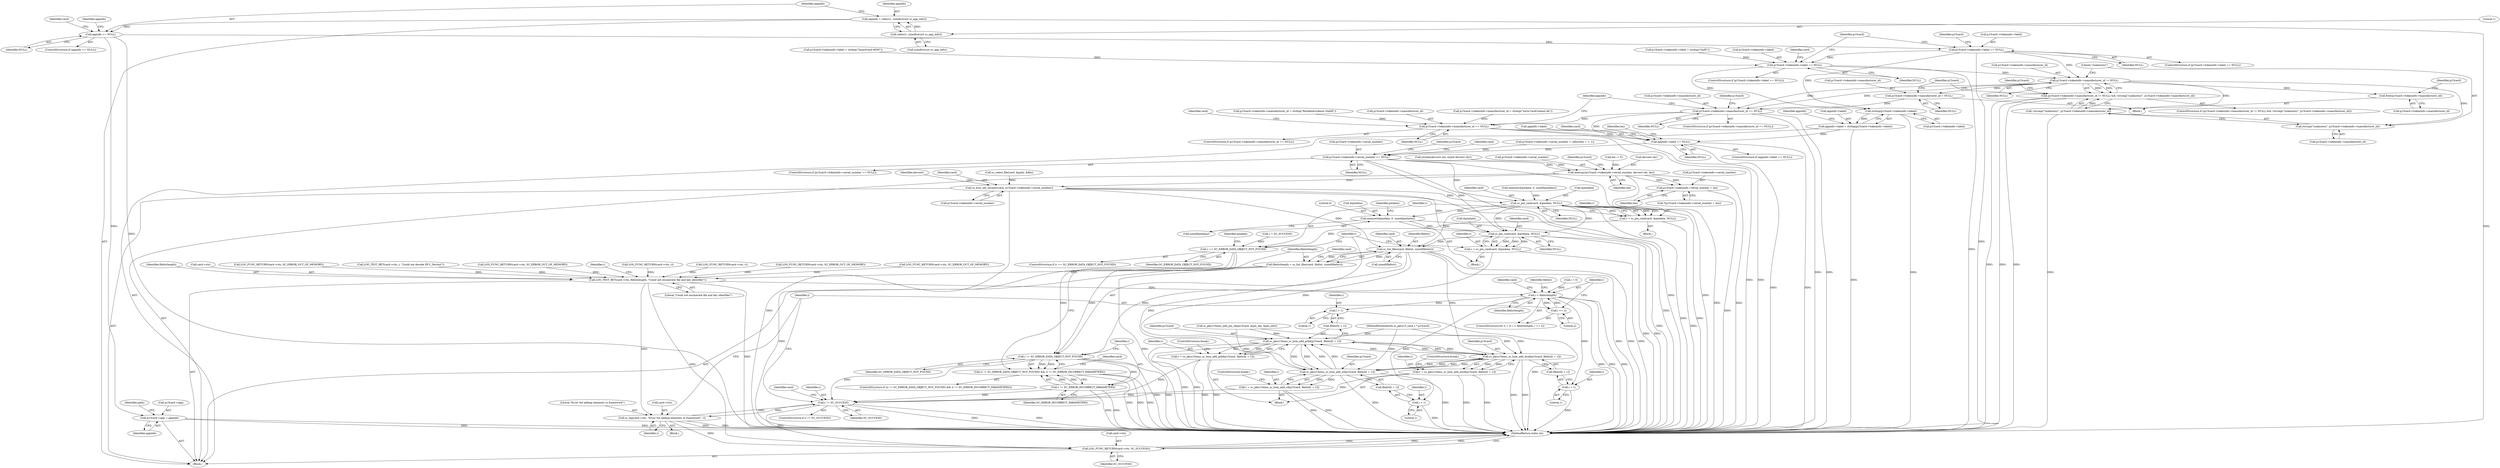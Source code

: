 digraph "0_OpenSC_360e95d45ac4123255a4c796db96337f332160ad#diff-d643a0fa169471dbf2912f4866dc49c5_6@API" {
"1000143" [label="(Call,appinfo = calloc(1, sizeof(struct sc_app_info)))"];
"1000145" [label="(Call,calloc(1, sizeof(struct sc_app_info)))"];
"1000150" [label="(Call,appinfo == NULL)"];
"1000171" [label="(Call,p15card->app = appinfo)"];
"1000365" [label="(Call,p15card->tokeninfo->label == NULL)"];
"1000409" [label="(Call,p15card->tokeninfo->label == NULL)"];
"1000423" [label="(Call,p15card->tokeninfo->manufacturer_id != NULL)"];
"1000422" [label="(Call,(p15card->tokeninfo->manufacturer_id != NULL) && !strcmp(\"(unknown)\", p15card->tokeninfo->manufacturer_id))"];
"1000430" [label="(Call,!strcmp(\"(unknown)\", p15card->tokeninfo->manufacturer_id))"];
"1000431" [label="(Call,strcmp(\"(unknown)\", p15card->tokeninfo->manufacturer_id))"];
"1000439" [label="(Call,free(p15card->tokeninfo->manufacturer_id))"];
"1000445" [label="(Call,p15card->tokeninfo->manufacturer_id = NULL)"];
"1000453" [label="(Call,p15card->tokeninfo->manufacturer_id == NULL)"];
"1000497" [label="(Call,p15card->tokeninfo->manufacturer_id == NULL)"];
"1000520" [label="(Call,appinfo->label == NULL)"];
"1000559" [label="(Call,p15card->tokeninfo->serial_number == NULL)"];
"1000571" [label="(Call,memcpy(p15card->tokeninfo->serial_number, devcert.chr, len))"];
"1000583" [label="(Call,p15card->tokeninfo->serial_number + len)"];
"1000591" [label="(Call,sc_hsm_set_serialnr(card, p15card->tokeninfo->serial_number))"];
"1000958" [label="(Call,sc_pin_cmd(card, &pindata, NULL))"];
"1000956" [label="(Call,r = sc_pin_cmd(card, &pindata, NULL))"];
"1000964" [label="(Call,r == SC_ERROR_DATA_OBJECT_NOT_FOUND)"];
"1000998" [label="(Call,r != SC_ERROR_DATA_OBJECT_NOT_FOUND)"];
"1000997" [label="(Call,(r != SC_ERROR_DATA_OBJECT_NOT_FOUND) && (r != SC_ERROR_INCORRECT_PARAMETERS))"];
"1001001" [label="(Call,r != SC_ERROR_INCORRECT_PARAMETERS)"];
"1001072" [label="(Call,r != SC_SUCCESS)"];
"1001076" [label="(Call,sc_log(card->ctx, \"Error %d adding elements to framework\", r))"];
"1001082" [label="(Call,LOG_FUNC_RETURN(card->ctx, SC_SUCCESS))"];
"1000968" [label="(Call,memset(&pindata, 0, sizeof(pindata)))"];
"1000991" [label="(Call,sc_pin_cmd(card, &pindata, NULL))"];
"1000989" [label="(Call,r = sc_pin_cmd(card, &pindata, NULL))"];
"1001011" [label="(Call,sc_list_files(card, filelist, sizeof(filelist)))"];
"1001009" [label="(Call,filelistlength = sc_list_files(card, filelist, sizeof(filelist)))"];
"1001016" [label="(Call,LOG_TEST_RET(card->ctx, filelistlength, \"Could not enumerate file and key identifier\"))"];
"1001026" [label="(Call,i < filelistlength)"];
"1001029" [label="(Call,i += 2)"];
"1001045" [label="(Call,i + 1)"];
"1001056" [label="(Call,i + 1)"];
"1001067" [label="(Call,i + 1)"];
"1001041" [label="(Call,sc_pkcs15emu_sc_hsm_add_prkd(p15card, filelist[i + 1]))"];
"1001039" [label="(Call,r = sc_pkcs15emu_sc_hsm_add_prkd(p15card, filelist[i + 1]))"];
"1001052" [label="(Call,sc_pkcs15emu_sc_hsm_add_dcod(p15card, filelist[i + 1]))"];
"1001050" [label="(Call,r = sc_pkcs15emu_sc_hsm_add_dcod(p15card, filelist[i + 1]))"];
"1001063" [label="(Call,sc_pkcs15emu_sc_hsm_add_cd(p15card, filelist[i + 1]))"];
"1001061" [label="(Call,r = sc_pkcs15emu_sc_hsm_add_cd(p15card, filelist[i + 1]))"];
"1000513" [label="(Call,strdup(p15card->tokeninfo->label))"];
"1000509" [label="(Call,appinfo->label = strdup(p15card->tokeninfo->label))"];
"1000423" [label="(Call,p15card->tokeninfo->manufacturer_id != NULL)"];
"1001017" [label="(Call,card->ctx)"];
"1000150" [label="(Call,appinfo == NULL)"];
"1001054" [label="(Call,filelist[i + 1])"];
"1000156" [label="(Identifier,card)"];
"1000422" [label="(Call,(p15card->tokeninfo->manufacturer_id != NULL) && !strcmp(\"(unknown)\", p15card->tokeninfo->manufacturer_id))"];
"1000478" [label="(Call,p15card->tokeninfo->manufacturer_id = strdup(\"Bundesdruckerei GmbH\"))"];
"1000371" [label="(Identifier,NULL)"];
"1000960" [label="(Call,&pindata)"];
"1000161" [label="(Identifier,appinfo)"];
"1000378" [label="(Identifier,p15card)"];
"1000448" [label="(Identifier,p15card)"];
"1000498" [label="(Call,p15card->tokeninfo->manufacturer_id)"];
"1001056" [label="(Call,i + 1)"];
"1001083" [label="(Call,card->ctx)"];
"1001051" [label="(Identifier,r)"];
"1001080" [label="(Literal,\"Error %d adding elements to framework\")"];
"1000107" [label="(Block,)"];
"1000584" [label="(Call,p15card->tokeninfo->serial_number)"];
"1000577" [label="(Call,devcert.chr)"];
"1000143" [label="(Call,appinfo = calloc(1, sizeof(struct sc_app_info)))"];
"1000992" [label="(Identifier,card)"];
"1000514" [label="(Call,p15card->tokeninfo->label)"];
"1001050" [label="(Call,r = sc_pkcs15emu_sc_hsm_add_dcod(p15card, filelist[i + 1]))"];
"1000963" [label="(ControlStructure,if (r == SC_ERROR_DATA_OBJECT_NOT_FOUND))"];
"1001026" [label="(Call,i < filelistlength)"];
"1000439" [label="(Call,free(p15card->tokeninfo->manufacturer_id))"];
"1000527" [label="(Identifier,card)"];
"1000390" [label="(Call,p15card->tokeninfo->label = strdup(\"GoID\"))"];
"1000440" [label="(Call,p15card->tokeninfo->manufacturer_id)"];
"1000504" [label="(Call,LOG_FUNC_RETURN(card->ctx, SC_ERROR_OUT_OF_MEMORY))"];
"1000966" [label="(Identifier,SC_ERROR_DATA_OBJECT_NOT_FOUND)"];
"1001058" [label="(Literal,1)"];
"1000410" [label="(Call,p15card->tokeninfo->label)"];
"1000366" [label="(Call,p15card->tokeninfo->label)"];
"1000426" [label="(Identifier,p15card)"];
"1000930" [label="(Call,r = SC_SUCCESS)"];
"1000172" [label="(Call,p15card->app)"];
"1000582" [label="(Call,*(p15card->tokeninfo->serial_number + len))"];
"1000964" [label="(Call,r == SC_ERROR_DATA_OBJECT_NOT_FOUND)"];
"1001076" [label="(Call,sc_log(card->ctx, \"Error %d adding elements to framework\", r))"];
"1001047" [label="(Literal,1)"];
"1001053" [label="(Identifier,p15card)"];
"1000147" [label="(Call,sizeof(struct sc_app_info))"];
"1000438" [label="(Block,)"];
"1001069" [label="(Literal,1)"];
"1000356" [label="(Call,LOG_TEST_RET(card->ctx, r, \"Could not decode EF.C_DevAut\"))"];
"1001029" [label="(Call,i += 2)"];
"1000591" [label="(Call,sc_hsm_set_serialnr(card, p15card->tokeninfo->serial_number))"];
"1001070" [label="(ControlStructure,break;)"];
"1001012" [label="(Identifier,card)"];
"1000580" [label="(Identifier,len)"];
"1000531" [label="(Identifier,len)"];
"1000522" [label="(Identifier,appinfo)"];
"1000497" [label="(Call,p15card->tokeninfo->manufacturer_id == NULL)"];
"1000454" [label="(Call,p15card->tokeninfo->manufacturer_id)"];
"1001018" [label="(Identifier,card)"];
"1000430" [label="(Call,!strcmp(\"(unknown)\", p15card->tokeninfo->manufacturer_id))"];
"1000991" [label="(Call,sc_pin_cmd(card, &pindata, NULL))"];
"1000559" [label="(Call,p15card->tokeninfo->serial_number == NULL)"];
"1001010" [label="(Identifier,filelistlength)"];
"1000959" [label="(Identifier,card)"];
"1001087" [label="(MethodReturn,static int)"];
"1000532" [label="(Call,strnlen(devcert.chr, sizeof devcert.chr))"];
"1001082" [label="(Call,LOG_FUNC_RETURN(card->ctx, SC_SUCCESS))"];
"1001040" [label="(Identifier,r)"];
"1000418" [label="(Identifier,card)"];
"1000574" [label="(Identifier,p15card)"];
"1000968" [label="(Call,memset(&pindata, 0, sizeof(pindata)))"];
"1000456" [label="(Identifier,p15card)"];
"1001086" [label="(Identifier,SC_SUCCESS)"];
"1001000" [label="(Identifier,SC_ERROR_DATA_OBJECT_NOT_FOUND)"];
"1000364" [label="(ControlStructure,if (p15card->tokeninfo->label == NULL))"];
"1001039" [label="(Call,r = sc_pkcs15emu_sc_hsm_add_prkd(p15card, filelist[i + 1]))"];
"1000958" [label="(Call,sc_pin_cmd(card, &pindata, NULL))"];
"1000902" [label="(Call,sc_pkcs15emu_add_pin_obj(p15card, &pin_obj, &pin_info))"];
"1000971" [label="(Literal,0)"];
"1000149" [label="(ControlStructure,if (appinfo == NULL))"];
"1000510" [label="(Call,appinfo->label)"];
"1000572" [label="(Call,p15card->tokeninfo->serial_number)"];
"1000503" [label="(Identifier,NULL)"];
"1000432" [label="(Literal,\"(unknown)\")"];
"1001006" [label="(Identifier,card)"];
"1001077" [label="(Call,card->ctx)"];
"1000190" [label="(Call,sc_select_file(card, &path, &file))"];
"1001014" [label="(Call,sizeof(filelist))"];
"1001084" [label="(Identifier,card)"];
"1001064" [label="(Identifier,p15card)"];
"1000568" [label="(Identifier,card)"];
"1000151" [label="(Identifier,appinfo)"];
"1001068" [label="(Identifier,i)"];
"1000965" [label="(Identifier,r)"];
"1000452" [label="(ControlStructure,if (p15card->tokeninfo->manufacturer_id == NULL))"];
"1000488" [label="(Call,p15card->tokeninfo->manufacturer_id = strdup(\"www.CardContact.de\"))"];
"1000566" [label="(Call,LOG_FUNC_RETURN(card->ctx, SC_ERROR_OUT_OF_MEMORY))"];
"1001024" [label="(Identifier,i)"];
"1001078" [label="(Identifier,card)"];
"1000989" [label="(Call,r = sc_pin_cmd(card, &pindata, NULL))"];
"1000421" [label="(ControlStructure,if ((p15card->tokeninfo->manufacturer_id != NULL) && !strcmp(\"(unknown)\", p15card->tokeninfo->manufacturer_id)))"];
"1001059" [label="(ControlStructure,break;)"];
"1001045" [label="(Call,i + 1)"];
"1000451" [label="(Identifier,NULL)"];
"1000762" [label="(Call,LOG_FUNC_RETURN(card->ctx, r))"];
"1000589" [label="(Identifier,len)"];
"1000912" [label="(Call,LOG_FUNC_RETURN(card->ctx, r))"];
"1000520" [label="(Call,appinfo->label == NULL)"];
"1000999" [label="(Identifier,r)"];
"1000934" [label="(Block,)"];
"1001041" [label="(Call,sc_pkcs15emu_sc_hsm_add_prkd(p15card, filelist[i + 1]))"];
"1001065" [label="(Call,filelist[i + 1])"];
"1000424" [label="(Call,p15card->tokeninfo->manufacturer_id)"];
"1001001" [label="(Call,r != SC_ERROR_INCORRECT_PARAMETERS)"];
"1001030" [label="(Identifier,i)"];
"1001043" [label="(Call,filelist[i + 1])"];
"1000496" [label="(ControlStructure,if (p15card->tokeninfo->manufacturer_id == NULL))"];
"1000957" [label="(Identifier,r)"];
"1001021" [label="(Literal,\"Could not enumerate file and key identifier\")"];
"1001046" [label="(Identifier,i)"];
"1000565" [label="(Identifier,NULL)"];
"1000558" [label="(ControlStructure,if (p15card->tokeninfo->serial_number == NULL))"];
"1000445" [label="(Call,p15card->tokeninfo->manufacturer_id = NULL)"];
"1001042" [label="(Identifier,p15card)"];
"1001075" [label="(Block,)"];
"1000956" [label="(Call,r = sc_pin_cmd(card, &pindata, NULL))"];
"1000547" [label="(Call,p15card->tokeninfo->serial_number = calloc(len + 1, 1))"];
"1000583" [label="(Call,p15card->tokeninfo->serial_number + len)"];
"1000600" [label="(Identifier,devcert)"];
"1001057" [label="(Identifier,i)"];
"1000466" [label="(Identifier,p15card)"];
"1000519" [label="(ControlStructure,if (appinfo->label == NULL))"];
"1000429" [label="(Identifier,NULL)"];
"1001081" [label="(Identifier,r)"];
"1000560" [label="(Call,p15card->tokeninfo->serial_number)"];
"1001002" [label="(Identifier,r)"];
"1000453" [label="(Call,p15card->tokeninfo->manufacturer_id == NULL)"];
"1000431" [label="(Call,strcmp(\"(unknown)\", p15card->tokeninfo->manufacturer_id))"];
"1000409" [label="(Call,p15card->tokeninfo->label == NULL)"];
"1001031" [label="(Literal,2)"];
"1000446" [label="(Call,p15card->tokeninfo->manufacturer_id)"];
"1000586" [label="(Identifier,p15card)"];
"1000513" [label="(Call,strdup(p15card->tokeninfo->label))"];
"1000995" [label="(Identifier,NULL)"];
"1000509" [label="(Call,appinfo->label = strdup(p15card->tokeninfo->label))"];
"1000144" [label="(Identifier,appinfo)"];
"1001009" [label="(Call,filelistlength = sc_list_files(card, filelist, sizeof(filelist)))"];
"1000524" [label="(Identifier,NULL)"];
"1000592" [label="(Identifier,card)"];
"1001063" [label="(Call,sc_pkcs15emu_sc_hsm_add_cd(p15card, filelist[i + 1]))"];
"1001022" [label="(ControlStructure,for (i = 0; i < filelistlength; i += 2))"];
"1000459" [label="(Identifier,NULL)"];
"1001072" [label="(Call,r != SC_SUCCESS)"];
"1000969" [label="(Call,&pindata)"];
"1000146" [label="(Literal,1)"];
"1000976" [label="(Identifier,pindata)"];
"1000433" [label="(Call,p15card->tokeninfo->manufacturer_id)"];
"1000175" [label="(Identifier,appinfo)"];
"1000365" [label="(Call,p15card->tokeninfo->label == NULL)"];
"1001071" [label="(ControlStructure,if (r != SC_SUCCESS))"];
"1001035" [label="(Identifier,filelist)"];
"1000415" [label="(Identifier,NULL)"];
"1001061" [label="(Call,r = sc_pkcs15emu_sc_hsm_add_cd(p15card, filelist[i + 1]))"];
"1000416" [label="(Call,LOG_FUNC_RETURN(card->ctx, SC_ERROR_OUT_OF_MEMORY))"];
"1000967" [label="(Block,)"];
"1000506" [label="(Identifier,card)"];
"1000935" [label="(Call,memset(&pindata, 0, sizeof(pindata)))"];
"1001067" [label="(Call,i + 1)"];
"1000990" [label="(Identifier,r)"];
"1000525" [label="(Call,LOG_FUNC_RETURN(card->ctx, SC_ERROR_OUT_OF_MEMORY))"];
"1001013" [label="(Identifier,filelist)"];
"1001052" [label="(Call,sc_pkcs15emu_sc_hsm_add_dcod(p15card, filelist[i + 1]))"];
"1000511" [label="(Identifier,appinfo)"];
"1000571" [label="(Call,memcpy(p15card->tokeninfo->serial_number, devcert.chr, len))"];
"1001073" [label="(Identifier,r)"];
"1000962" [label="(Identifier,NULL)"];
"1001023" [label="(Call,i = 0)"];
"1000593" [label="(Call,p15card->tokeninfo->serial_number)"];
"1001028" [label="(Identifier,filelistlength)"];
"1000178" [label="(Identifier,path)"];
"1001011" [label="(Call,sc_list_files(card, filelist, sizeof(filelist)))"];
"1001020" [label="(Identifier,filelistlength)"];
"1001027" [label="(Identifier,i)"];
"1000544" [label="(Call,len -= 5)"];
"1000408" [label="(ControlStructure,if (p15card->tokeninfo->label == NULL))"];
"1000400" [label="(Call,p15card->tokeninfo->label = strdup(\"SmartCard-HSM\"))"];
"1000442" [label="(Identifier,p15card)"];
"1000145" [label="(Call,calloc(1, sizeof(struct sc_app_info)))"];
"1001062" [label="(Identifier,r)"];
"1001016" [label="(Call,LOG_TEST_RET(card->ctx, filelistlength, \"Could not enumerate file and key identifier\"))"];
"1000152" [label="(Identifier,NULL)"];
"1000997" [label="(Call,(r != SC_ERROR_DATA_OBJECT_NOT_FOUND) && (r != SC_ERROR_INCORRECT_PARAMETERS))"];
"1001048" [label="(ControlStructure,break;)"];
"1000993" [label="(Call,&pindata)"];
"1000970" [label="(Identifier,pindata)"];
"1000996" [label="(ControlStructure,if ((r != SC_ERROR_DATA_OBJECT_NOT_FOUND) && (r != SC_ERROR_INCORRECT_PARAMETERS)))"];
"1001074" [label="(Identifier,SC_SUCCESS)"];
"1000521" [label="(Call,appinfo->label)"];
"1000972" [label="(Call,sizeof(pindata))"];
"1000171" [label="(Call,p15card->app = appinfo)"];
"1000106" [label="(MethodParameterIn,sc_pkcs15_card_t * p15card)"];
"1000998" [label="(Call,r != SC_ERROR_DATA_OBJECT_NOT_FOUND)"];
"1001037" [label="(Block,)"];
"1001003" [label="(Identifier,SC_ERROR_INCORRECT_PARAMETERS)"];
"1000143" -> "1000107"  [label="AST: "];
"1000143" -> "1000145"  [label="CFG: "];
"1000144" -> "1000143"  [label="AST: "];
"1000145" -> "1000143"  [label="AST: "];
"1000151" -> "1000143"  [label="CFG: "];
"1000143" -> "1001087"  [label="DDG: "];
"1000145" -> "1000143"  [label="DDG: "];
"1000143" -> "1000150"  [label="DDG: "];
"1000145" -> "1000147"  [label="CFG: "];
"1000146" -> "1000145"  [label="AST: "];
"1000147" -> "1000145"  [label="AST: "];
"1000150" -> "1000149"  [label="AST: "];
"1000150" -> "1000152"  [label="CFG: "];
"1000151" -> "1000150"  [label="AST: "];
"1000152" -> "1000150"  [label="AST: "];
"1000156" -> "1000150"  [label="CFG: "];
"1000161" -> "1000150"  [label="CFG: "];
"1000150" -> "1001087"  [label="DDG: "];
"1000150" -> "1000171"  [label="DDG: "];
"1000150" -> "1000365"  [label="DDG: "];
"1000171" -> "1000107"  [label="AST: "];
"1000171" -> "1000175"  [label="CFG: "];
"1000172" -> "1000171"  [label="AST: "];
"1000175" -> "1000171"  [label="AST: "];
"1000178" -> "1000171"  [label="CFG: "];
"1000171" -> "1001087"  [label="DDG: "];
"1000171" -> "1001087"  [label="DDG: "];
"1000365" -> "1000364"  [label="AST: "];
"1000365" -> "1000371"  [label="CFG: "];
"1000366" -> "1000365"  [label="AST: "];
"1000371" -> "1000365"  [label="AST: "];
"1000378" -> "1000365"  [label="CFG: "];
"1000426" -> "1000365"  [label="CFG: "];
"1000365" -> "1001087"  [label="DDG: "];
"1000365" -> "1000409"  [label="DDG: "];
"1000365" -> "1000423"  [label="DDG: "];
"1000365" -> "1000513"  [label="DDG: "];
"1000409" -> "1000408"  [label="AST: "];
"1000409" -> "1000415"  [label="CFG: "];
"1000410" -> "1000409"  [label="AST: "];
"1000415" -> "1000409"  [label="AST: "];
"1000418" -> "1000409"  [label="CFG: "];
"1000426" -> "1000409"  [label="CFG: "];
"1000409" -> "1001087"  [label="DDG: "];
"1000400" -> "1000409"  [label="DDG: "];
"1000390" -> "1000409"  [label="DDG: "];
"1000409" -> "1000423"  [label="DDG: "];
"1000409" -> "1000513"  [label="DDG: "];
"1000423" -> "1000422"  [label="AST: "];
"1000423" -> "1000429"  [label="CFG: "];
"1000424" -> "1000423"  [label="AST: "];
"1000429" -> "1000423"  [label="AST: "];
"1000432" -> "1000423"  [label="CFG: "];
"1000422" -> "1000423"  [label="CFG: "];
"1000423" -> "1000422"  [label="DDG: "];
"1000423" -> "1000422"  [label="DDG: "];
"1000423" -> "1000430"  [label="DDG: "];
"1000423" -> "1000431"  [label="DDG: "];
"1000423" -> "1000439"  [label="DDG: "];
"1000423" -> "1000445"  [label="DDG: "];
"1000423" -> "1000453"  [label="DDG: "];
"1000423" -> "1000453"  [label="DDG: "];
"1000422" -> "1000421"  [label="AST: "];
"1000422" -> "1000430"  [label="CFG: "];
"1000430" -> "1000422"  [label="AST: "];
"1000442" -> "1000422"  [label="CFG: "];
"1000456" -> "1000422"  [label="CFG: "];
"1000422" -> "1001087"  [label="DDG: "];
"1000422" -> "1001087"  [label="DDG: "];
"1000422" -> "1001087"  [label="DDG: "];
"1000430" -> "1000422"  [label="DDG: "];
"1000430" -> "1000431"  [label="CFG: "];
"1000431" -> "1000430"  [label="AST: "];
"1000430" -> "1001087"  [label="DDG: "];
"1000431" -> "1000433"  [label="CFG: "];
"1000432" -> "1000431"  [label="AST: "];
"1000433" -> "1000431"  [label="AST: "];
"1000439" -> "1000438"  [label="AST: "];
"1000439" -> "1000440"  [label="CFG: "];
"1000440" -> "1000439"  [label="AST: "];
"1000448" -> "1000439"  [label="CFG: "];
"1000445" -> "1000438"  [label="AST: "];
"1000445" -> "1000451"  [label="CFG: "];
"1000446" -> "1000445"  [label="AST: "];
"1000451" -> "1000445"  [label="AST: "];
"1000456" -> "1000445"  [label="CFG: "];
"1000445" -> "1000453"  [label="DDG: "];
"1000453" -> "1000452"  [label="AST: "];
"1000453" -> "1000459"  [label="CFG: "];
"1000454" -> "1000453"  [label="AST: "];
"1000459" -> "1000453"  [label="AST: "];
"1000466" -> "1000453"  [label="CFG: "];
"1000511" -> "1000453"  [label="CFG: "];
"1000453" -> "1001087"  [label="DDG: "];
"1000453" -> "1001087"  [label="DDG: "];
"1000453" -> "1000497"  [label="DDG: "];
"1000453" -> "1000520"  [label="DDG: "];
"1000497" -> "1000496"  [label="AST: "];
"1000497" -> "1000503"  [label="CFG: "];
"1000498" -> "1000497"  [label="AST: "];
"1000503" -> "1000497"  [label="AST: "];
"1000506" -> "1000497"  [label="CFG: "];
"1000511" -> "1000497"  [label="CFG: "];
"1000497" -> "1001087"  [label="DDG: "];
"1000497" -> "1001087"  [label="DDG: "];
"1000488" -> "1000497"  [label="DDG: "];
"1000478" -> "1000497"  [label="DDG: "];
"1000497" -> "1000520"  [label="DDG: "];
"1000520" -> "1000519"  [label="AST: "];
"1000520" -> "1000524"  [label="CFG: "];
"1000521" -> "1000520"  [label="AST: "];
"1000524" -> "1000520"  [label="AST: "];
"1000527" -> "1000520"  [label="CFG: "];
"1000531" -> "1000520"  [label="CFG: "];
"1000520" -> "1001087"  [label="DDG: "];
"1000520" -> "1001087"  [label="DDG: "];
"1000509" -> "1000520"  [label="DDG: "];
"1000520" -> "1000559"  [label="DDG: "];
"1000559" -> "1000558"  [label="AST: "];
"1000559" -> "1000565"  [label="CFG: "];
"1000560" -> "1000559"  [label="AST: "];
"1000565" -> "1000559"  [label="AST: "];
"1000568" -> "1000559"  [label="CFG: "];
"1000574" -> "1000559"  [label="CFG: "];
"1000559" -> "1001087"  [label="DDG: "];
"1000559" -> "1001087"  [label="DDG: "];
"1000547" -> "1000559"  [label="DDG: "];
"1000559" -> "1000571"  [label="DDG: "];
"1000559" -> "1000958"  [label="DDG: "];
"1000559" -> "1000991"  [label="DDG: "];
"1000571" -> "1000107"  [label="AST: "];
"1000571" -> "1000580"  [label="CFG: "];
"1000572" -> "1000571"  [label="AST: "];
"1000577" -> "1000571"  [label="AST: "];
"1000580" -> "1000571"  [label="AST: "];
"1000586" -> "1000571"  [label="CFG: "];
"1000571" -> "1001087"  [label="DDG: "];
"1000571" -> "1001087"  [label="DDG: "];
"1000532" -> "1000571"  [label="DDG: "];
"1000544" -> "1000571"  [label="DDG: "];
"1000571" -> "1000583"  [label="DDG: "];
"1000571" -> "1000583"  [label="DDG: "];
"1000571" -> "1000591"  [label="DDG: "];
"1000583" -> "1000582"  [label="AST: "];
"1000583" -> "1000589"  [label="CFG: "];
"1000584" -> "1000583"  [label="AST: "];
"1000589" -> "1000583"  [label="AST: "];
"1000582" -> "1000583"  [label="CFG: "];
"1000583" -> "1001087"  [label="DDG: "];
"1000591" -> "1000107"  [label="AST: "];
"1000591" -> "1000593"  [label="CFG: "];
"1000592" -> "1000591"  [label="AST: "];
"1000593" -> "1000591"  [label="AST: "];
"1000600" -> "1000591"  [label="CFG: "];
"1000591" -> "1001087"  [label="DDG: "];
"1000591" -> "1001087"  [label="DDG: "];
"1000190" -> "1000591"  [label="DDG: "];
"1000591" -> "1000958"  [label="DDG: "];
"1000591" -> "1000991"  [label="DDG: "];
"1000591" -> "1001011"  [label="DDG: "];
"1000958" -> "1000956"  [label="AST: "];
"1000958" -> "1000962"  [label="CFG: "];
"1000959" -> "1000958"  [label="AST: "];
"1000960" -> "1000958"  [label="AST: "];
"1000962" -> "1000958"  [label="AST: "];
"1000956" -> "1000958"  [label="CFG: "];
"1000958" -> "1001087"  [label="DDG: "];
"1000958" -> "1001087"  [label="DDG: "];
"1000958" -> "1000956"  [label="DDG: "];
"1000958" -> "1000956"  [label="DDG: "];
"1000958" -> "1000956"  [label="DDG: "];
"1000935" -> "1000958"  [label="DDG: "];
"1000958" -> "1000968"  [label="DDG: "];
"1000958" -> "1000991"  [label="DDG: "];
"1000958" -> "1000991"  [label="DDG: "];
"1000958" -> "1001011"  [label="DDG: "];
"1000956" -> "1000934"  [label="AST: "];
"1000957" -> "1000956"  [label="AST: "];
"1000965" -> "1000956"  [label="CFG: "];
"1000956" -> "1001087"  [label="DDG: "];
"1000956" -> "1000964"  [label="DDG: "];
"1000964" -> "1000963"  [label="AST: "];
"1000964" -> "1000966"  [label="CFG: "];
"1000965" -> "1000964"  [label="AST: "];
"1000966" -> "1000964"  [label="AST: "];
"1000970" -> "1000964"  [label="CFG: "];
"1000999" -> "1000964"  [label="CFG: "];
"1000964" -> "1001087"  [label="DDG: "];
"1000930" -> "1000964"  [label="DDG: "];
"1000964" -> "1000998"  [label="DDG: "];
"1000964" -> "1000998"  [label="DDG: "];
"1000998" -> "1000997"  [label="AST: "];
"1000998" -> "1001000"  [label="CFG: "];
"1000999" -> "1000998"  [label="AST: "];
"1001000" -> "1000998"  [label="AST: "];
"1001002" -> "1000998"  [label="CFG: "];
"1000997" -> "1000998"  [label="CFG: "];
"1000998" -> "1001087"  [label="DDG: "];
"1000998" -> "1001087"  [label="DDG: "];
"1000998" -> "1000997"  [label="DDG: "];
"1000998" -> "1000997"  [label="DDG: "];
"1000989" -> "1000998"  [label="DDG: "];
"1000998" -> "1001001"  [label="DDG: "];
"1000998" -> "1001072"  [label="DDG: "];
"1000997" -> "1000996"  [label="AST: "];
"1000997" -> "1001001"  [label="CFG: "];
"1001001" -> "1000997"  [label="AST: "];
"1001006" -> "1000997"  [label="CFG: "];
"1001010" -> "1000997"  [label="CFG: "];
"1000997" -> "1001087"  [label="DDG: "];
"1000997" -> "1001087"  [label="DDG: "];
"1000997" -> "1001087"  [label="DDG: "];
"1001001" -> "1000997"  [label="DDG: "];
"1001001" -> "1000997"  [label="DDG: "];
"1001001" -> "1001003"  [label="CFG: "];
"1001002" -> "1001001"  [label="AST: "];
"1001003" -> "1001001"  [label="AST: "];
"1001001" -> "1001087"  [label="DDG: "];
"1001001" -> "1001087"  [label="DDG: "];
"1001001" -> "1001072"  [label="DDG: "];
"1001072" -> "1001071"  [label="AST: "];
"1001072" -> "1001074"  [label="CFG: "];
"1001073" -> "1001072"  [label="AST: "];
"1001074" -> "1001072"  [label="AST: "];
"1001078" -> "1001072"  [label="CFG: "];
"1001030" -> "1001072"  [label="CFG: "];
"1001072" -> "1001087"  [label="DDG: "];
"1001072" -> "1001087"  [label="DDG: "];
"1001061" -> "1001072"  [label="DDG: "];
"1001050" -> "1001072"  [label="DDG: "];
"1001039" -> "1001072"  [label="DDG: "];
"1001076" -> "1001072"  [label="DDG: "];
"1001072" -> "1001076"  [label="DDG: "];
"1001072" -> "1001082"  [label="DDG: "];
"1001076" -> "1001075"  [label="AST: "];
"1001076" -> "1001081"  [label="CFG: "];
"1001077" -> "1001076"  [label="AST: "];
"1001080" -> "1001076"  [label="AST: "];
"1001081" -> "1001076"  [label="AST: "];
"1001030" -> "1001076"  [label="CFG: "];
"1001076" -> "1001087"  [label="DDG: "];
"1001076" -> "1001087"  [label="DDG: "];
"1001016" -> "1001076"  [label="DDG: "];
"1001076" -> "1001082"  [label="DDG: "];
"1001082" -> "1000107"  [label="AST: "];
"1001082" -> "1001086"  [label="CFG: "];
"1001083" -> "1001082"  [label="AST: "];
"1001086" -> "1001082"  [label="AST: "];
"1001087" -> "1001082"  [label="CFG: "];
"1001082" -> "1001087"  [label="DDG: "];
"1001082" -> "1001087"  [label="DDG: "];
"1001082" -> "1001087"  [label="DDG: "];
"1001016" -> "1001082"  [label="DDG: "];
"1000968" -> "1000967"  [label="AST: "];
"1000968" -> "1000972"  [label="CFG: "];
"1000969" -> "1000968"  [label="AST: "];
"1000971" -> "1000968"  [label="AST: "];
"1000972" -> "1000968"  [label="AST: "];
"1000976" -> "1000968"  [label="CFG: "];
"1000968" -> "1001087"  [label="DDG: "];
"1000968" -> "1000991"  [label="DDG: "];
"1000991" -> "1000989"  [label="AST: "];
"1000991" -> "1000995"  [label="CFG: "];
"1000992" -> "1000991"  [label="AST: "];
"1000993" -> "1000991"  [label="AST: "];
"1000995" -> "1000991"  [label="AST: "];
"1000989" -> "1000991"  [label="CFG: "];
"1000991" -> "1001087"  [label="DDG: "];
"1000991" -> "1001087"  [label="DDG: "];
"1000991" -> "1000989"  [label="DDG: "];
"1000991" -> "1000989"  [label="DDG: "];
"1000991" -> "1000989"  [label="DDG: "];
"1000991" -> "1001011"  [label="DDG: "];
"1000989" -> "1000967"  [label="AST: "];
"1000990" -> "1000989"  [label="AST: "];
"1000999" -> "1000989"  [label="CFG: "];
"1000989" -> "1001087"  [label="DDG: "];
"1001011" -> "1001009"  [label="AST: "];
"1001011" -> "1001014"  [label="CFG: "];
"1001012" -> "1001011"  [label="AST: "];
"1001013" -> "1001011"  [label="AST: "];
"1001014" -> "1001011"  [label="AST: "];
"1001009" -> "1001011"  [label="CFG: "];
"1001011" -> "1001087"  [label="DDG: "];
"1001011" -> "1001087"  [label="DDG: "];
"1001011" -> "1001009"  [label="DDG: "];
"1001011" -> "1001009"  [label="DDG: "];
"1001011" -> "1001041"  [label="DDG: "];
"1001011" -> "1001052"  [label="DDG: "];
"1001011" -> "1001063"  [label="DDG: "];
"1001009" -> "1000107"  [label="AST: "];
"1001010" -> "1001009"  [label="AST: "];
"1001018" -> "1001009"  [label="CFG: "];
"1001009" -> "1001087"  [label="DDG: "];
"1001009" -> "1001016"  [label="DDG: "];
"1001016" -> "1000107"  [label="AST: "];
"1001016" -> "1001021"  [label="CFG: "];
"1001017" -> "1001016"  [label="AST: "];
"1001020" -> "1001016"  [label="AST: "];
"1001021" -> "1001016"  [label="AST: "];
"1001024" -> "1001016"  [label="CFG: "];
"1001016" -> "1001087"  [label="DDG: "];
"1000356" -> "1001016"  [label="DDG: "];
"1000566" -> "1001016"  [label="DDG: "];
"1000525" -> "1001016"  [label="DDG: "];
"1000762" -> "1001016"  [label="DDG: "];
"1000504" -> "1001016"  [label="DDG: "];
"1000416" -> "1001016"  [label="DDG: "];
"1000912" -> "1001016"  [label="DDG: "];
"1001016" -> "1001026"  [label="DDG: "];
"1001026" -> "1001022"  [label="AST: "];
"1001026" -> "1001028"  [label="CFG: "];
"1001027" -> "1001026"  [label="AST: "];
"1001028" -> "1001026"  [label="AST: "];
"1001035" -> "1001026"  [label="CFG: "];
"1001084" -> "1001026"  [label="CFG: "];
"1001026" -> "1001087"  [label="DDG: "];
"1001026" -> "1001087"  [label="DDG: "];
"1001026" -> "1001087"  [label="DDG: "];
"1001023" -> "1001026"  [label="DDG: "];
"1001029" -> "1001026"  [label="DDG: "];
"1001026" -> "1001029"  [label="DDG: "];
"1001026" -> "1001045"  [label="DDG: "];
"1001026" -> "1001056"  [label="DDG: "];
"1001026" -> "1001067"  [label="DDG: "];
"1001029" -> "1001022"  [label="AST: "];
"1001029" -> "1001031"  [label="CFG: "];
"1001030" -> "1001029"  [label="AST: "];
"1001031" -> "1001029"  [label="AST: "];
"1001027" -> "1001029"  [label="CFG: "];
"1001045" -> "1001043"  [label="AST: "];
"1001045" -> "1001047"  [label="CFG: "];
"1001046" -> "1001045"  [label="AST: "];
"1001047" -> "1001045"  [label="AST: "];
"1001043" -> "1001045"  [label="CFG: "];
"1001045" -> "1001087"  [label="DDG: "];
"1001056" -> "1001054"  [label="AST: "];
"1001056" -> "1001058"  [label="CFG: "];
"1001057" -> "1001056"  [label="AST: "];
"1001058" -> "1001056"  [label="AST: "];
"1001054" -> "1001056"  [label="CFG: "];
"1001056" -> "1001087"  [label="DDG: "];
"1001067" -> "1001065"  [label="AST: "];
"1001067" -> "1001069"  [label="CFG: "];
"1001068" -> "1001067"  [label="AST: "];
"1001069" -> "1001067"  [label="AST: "];
"1001065" -> "1001067"  [label="CFG: "];
"1001067" -> "1001087"  [label="DDG: "];
"1001041" -> "1001039"  [label="AST: "];
"1001041" -> "1001043"  [label="CFG: "];
"1001042" -> "1001041"  [label="AST: "];
"1001043" -> "1001041"  [label="AST: "];
"1001039" -> "1001041"  [label="CFG: "];
"1001041" -> "1001087"  [label="DDG: "];
"1001041" -> "1001087"  [label="DDG: "];
"1001041" -> "1001039"  [label="DDG: "];
"1001041" -> "1001039"  [label="DDG: "];
"1001063" -> "1001041"  [label="DDG: "];
"1001063" -> "1001041"  [label="DDG: "];
"1000902" -> "1001041"  [label="DDG: "];
"1001052" -> "1001041"  [label="DDG: "];
"1001052" -> "1001041"  [label="DDG: "];
"1000106" -> "1001041"  [label="DDG: "];
"1001041" -> "1001052"  [label="DDG: "];
"1001041" -> "1001052"  [label="DDG: "];
"1001041" -> "1001063"  [label="DDG: "];
"1001041" -> "1001063"  [label="DDG: "];
"1001039" -> "1001037"  [label="AST: "];
"1001040" -> "1001039"  [label="AST: "];
"1001048" -> "1001039"  [label="CFG: "];
"1001039" -> "1001087"  [label="DDG: "];
"1001039" -> "1001087"  [label="DDG: "];
"1001052" -> "1001050"  [label="AST: "];
"1001052" -> "1001054"  [label="CFG: "];
"1001053" -> "1001052"  [label="AST: "];
"1001054" -> "1001052"  [label="AST: "];
"1001050" -> "1001052"  [label="CFG: "];
"1001052" -> "1001087"  [label="DDG: "];
"1001052" -> "1001087"  [label="DDG: "];
"1001052" -> "1001050"  [label="DDG: "];
"1001052" -> "1001050"  [label="DDG: "];
"1001063" -> "1001052"  [label="DDG: "];
"1001063" -> "1001052"  [label="DDG: "];
"1000902" -> "1001052"  [label="DDG: "];
"1000106" -> "1001052"  [label="DDG: "];
"1001052" -> "1001063"  [label="DDG: "];
"1001052" -> "1001063"  [label="DDG: "];
"1001050" -> "1001037"  [label="AST: "];
"1001051" -> "1001050"  [label="AST: "];
"1001059" -> "1001050"  [label="CFG: "];
"1001050" -> "1001087"  [label="DDG: "];
"1001050" -> "1001087"  [label="DDG: "];
"1001063" -> "1001061"  [label="AST: "];
"1001063" -> "1001065"  [label="CFG: "];
"1001064" -> "1001063"  [label="AST: "];
"1001065" -> "1001063"  [label="AST: "];
"1001061" -> "1001063"  [label="CFG: "];
"1001063" -> "1001087"  [label="DDG: "];
"1001063" -> "1001087"  [label="DDG: "];
"1001063" -> "1001061"  [label="DDG: "];
"1001063" -> "1001061"  [label="DDG: "];
"1000902" -> "1001063"  [label="DDG: "];
"1000106" -> "1001063"  [label="DDG: "];
"1001061" -> "1001037"  [label="AST: "];
"1001062" -> "1001061"  [label="AST: "];
"1001070" -> "1001061"  [label="CFG: "];
"1001061" -> "1001087"  [label="DDG: "];
"1001061" -> "1001087"  [label="DDG: "];
"1000513" -> "1000509"  [label="AST: "];
"1000513" -> "1000514"  [label="CFG: "];
"1000514" -> "1000513"  [label="AST: "];
"1000509" -> "1000513"  [label="CFG: "];
"1000513" -> "1001087"  [label="DDG: "];
"1000513" -> "1000509"  [label="DDG: "];
"1000509" -> "1000107"  [label="AST: "];
"1000510" -> "1000509"  [label="AST: "];
"1000522" -> "1000509"  [label="CFG: "];
"1000509" -> "1001087"  [label="DDG: "];
}
